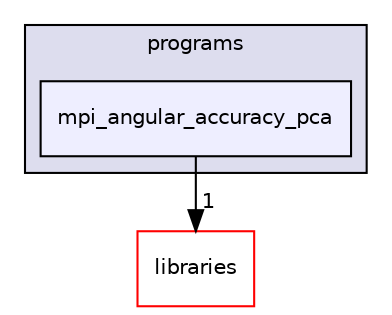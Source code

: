digraph "xmipp/applications/programs/mpi_angular_accuracy_pca" {
  compound=true
  node [ fontsize="10", fontname="Helvetica"];
  edge [ labelfontsize="10", labelfontname="Helvetica"];
  subgraph clusterdir_592b16dc4070b933e5655da2b0d20bbb {
    graph [ bgcolor="#ddddee", pencolor="black", label="programs" fontname="Helvetica", fontsize="10", URL="dir_592b16dc4070b933e5655da2b0d20bbb.html"]
  dir_7f6b6503746e1eba4948f00ec984226a [shape=box, label="mpi_angular_accuracy_pca", style="filled", fillcolor="#eeeeff", pencolor="black", URL="dir_7f6b6503746e1eba4948f00ec984226a.html"];
  }
  dir_29dba3f3840f20df3b04d1972e99046b [shape=box label="libraries" fillcolor="white" style="filled" color="red" URL="dir_29dba3f3840f20df3b04d1972e99046b.html"];
  dir_7f6b6503746e1eba4948f00ec984226a->dir_29dba3f3840f20df3b04d1972e99046b [headlabel="1", labeldistance=1.5 headhref="dir_000132_000027.html"];
}
